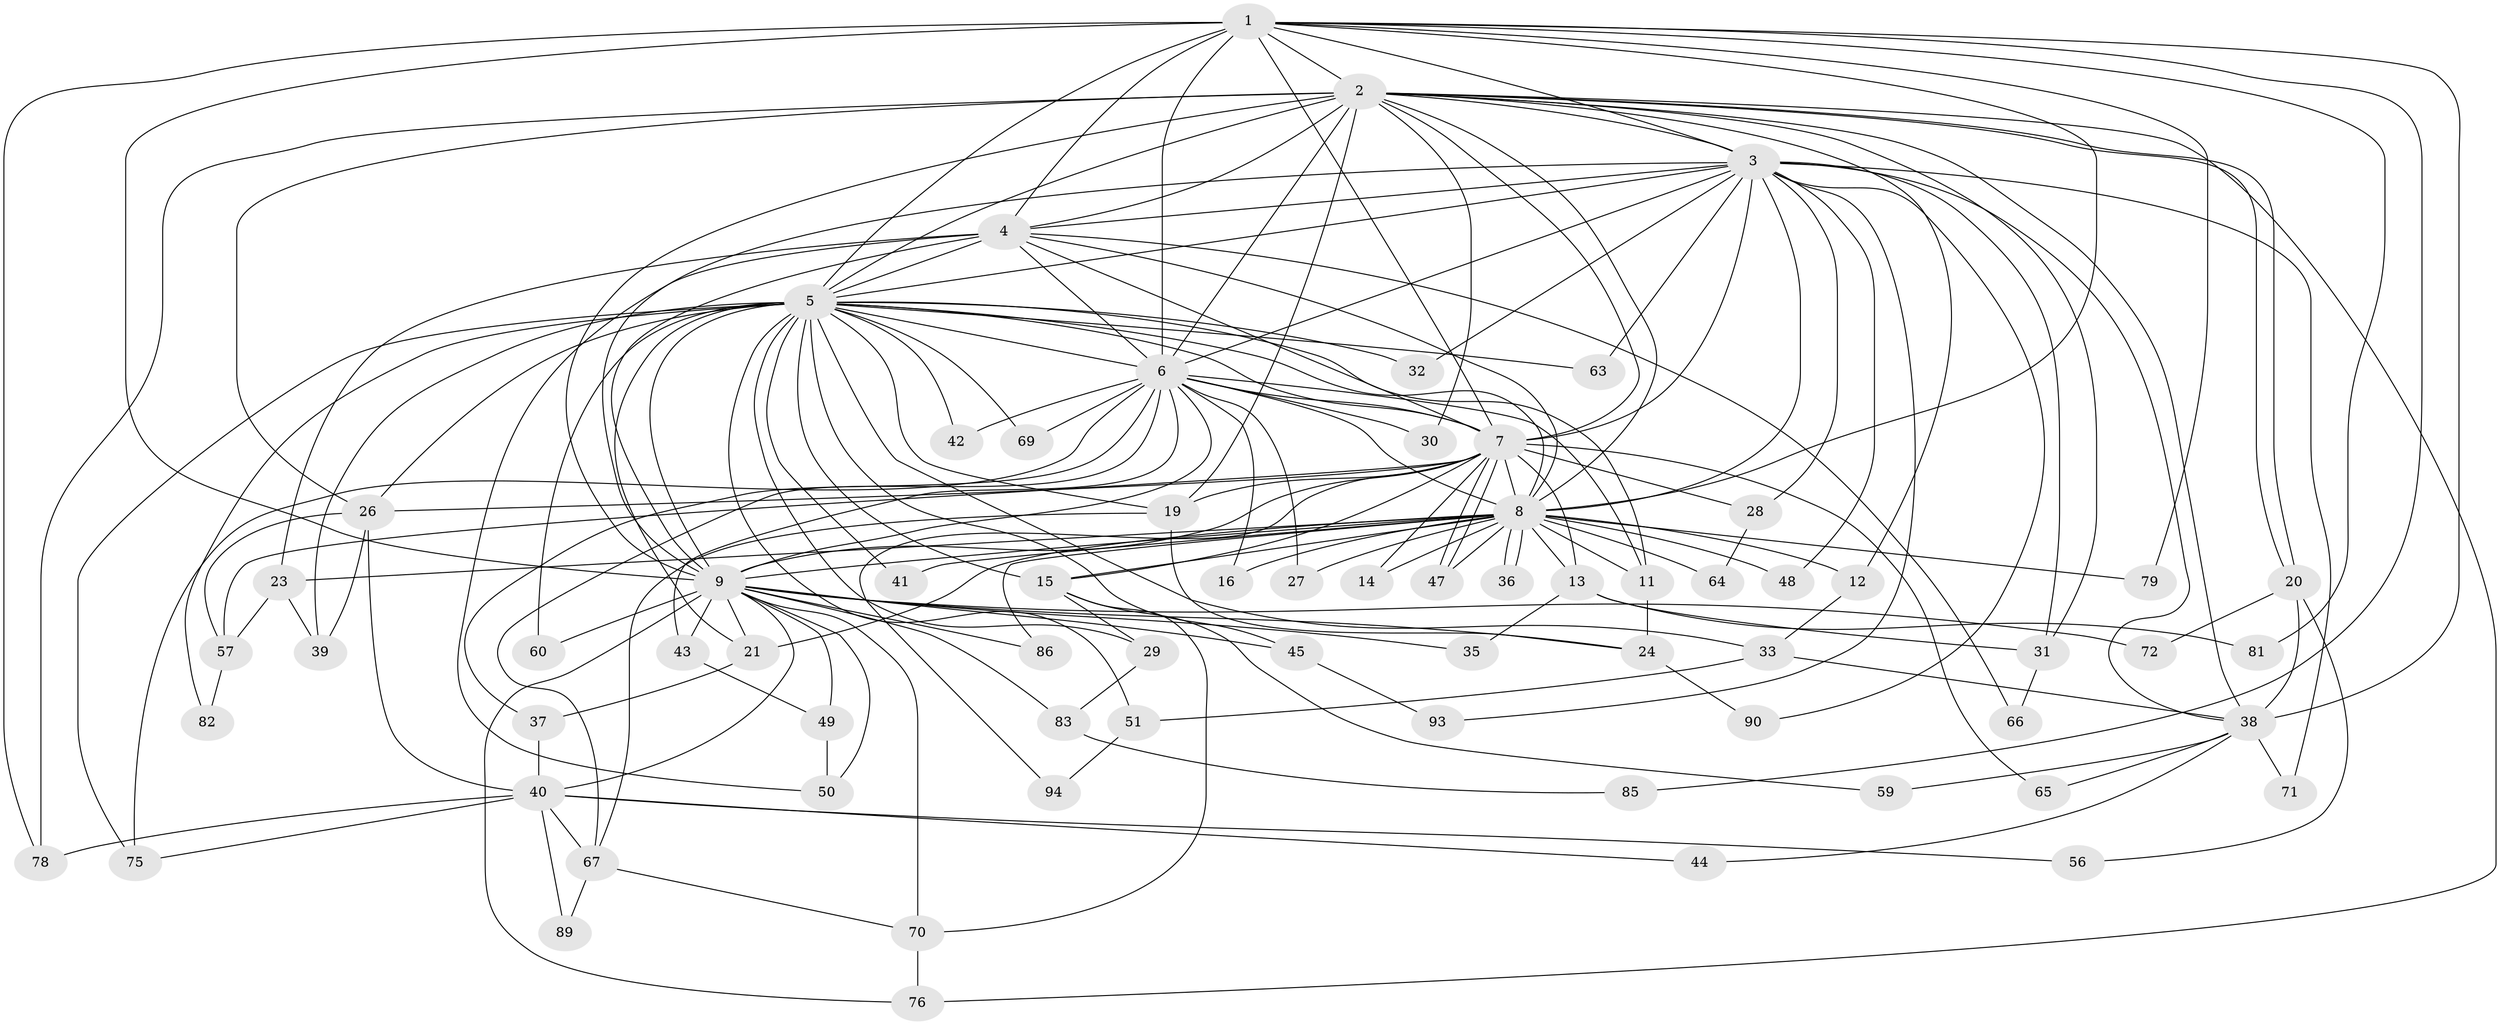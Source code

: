 // original degree distribution, {13: 0.010101010101010102, 21: 0.020202020202020204, 19: 0.010101010101010102, 12: 0.010101010101010102, 23: 0.010101010101010102, 22: 0.010101010101010102, 27: 0.010101010101010102, 25: 0.010101010101010102, 11: 0.010101010101010102, 4: 0.08080808080808081, 3: 0.18181818181818182, 5: 0.050505050505050504, 2: 0.5353535353535354, 6: 0.030303030303030304, 8: 0.010101010101010102, 9: 0.010101010101010102}
// Generated by graph-tools (version 1.1) at 2025/11/02/27/25 16:11:02]
// undirected, 70 vertices, 178 edges
graph export_dot {
graph [start="1"]
  node [color=gray90,style=filled];
  1 [super="+10"];
  2 [super="+52"];
  3 [super="+73"];
  4 [super="+95"];
  5 [super="+17"];
  6 [super="+25"];
  7 [super="+96"];
  8 [super="+61"];
  9 [super="+77"];
  11 [super="+68"];
  12;
  13 [super="+99"];
  14;
  15 [super="+18"];
  16;
  19 [super="+22"];
  20 [super="+62"];
  21 [super="+53"];
  23 [super="+34"];
  24 [super="+97"];
  26 [super="+46"];
  27;
  28;
  29;
  30;
  31;
  32;
  33 [super="+58"];
  35;
  36;
  37;
  38 [super="+55"];
  39 [super="+54"];
  40 [super="+80"];
  41;
  42;
  43;
  44;
  45;
  47 [super="+74"];
  48;
  49;
  50;
  51;
  56;
  57 [super="+91"];
  59;
  60;
  63;
  64;
  65;
  66;
  67 [super="+98"];
  69;
  70 [super="+84"];
  71;
  72;
  75 [super="+87"];
  76 [super="+92"];
  78 [super="+88"];
  79;
  81;
  82;
  83;
  85;
  86;
  89;
  90;
  93;
  94;
  1 -- 2 [weight=2];
  1 -- 3 [weight=2];
  1 -- 4 [weight=2];
  1 -- 5 [weight=2];
  1 -- 6 [weight=3];
  1 -- 7 [weight=2];
  1 -- 8 [weight=2];
  1 -- 9 [weight=2];
  1 -- 38;
  1 -- 81;
  1 -- 85;
  1 -- 78;
  1 -- 79;
  2 -- 3;
  2 -- 4;
  2 -- 5;
  2 -- 6;
  2 -- 7;
  2 -- 8;
  2 -- 9 [weight=2];
  2 -- 12;
  2 -- 19 [weight=2];
  2 -- 20;
  2 -- 20;
  2 -- 26;
  2 -- 30;
  2 -- 31;
  2 -- 38;
  2 -- 76;
  2 -- 78;
  3 -- 4;
  3 -- 5;
  3 -- 6;
  3 -- 7;
  3 -- 8;
  3 -- 9 [weight=2];
  3 -- 28;
  3 -- 31;
  3 -- 32;
  3 -- 48;
  3 -- 63;
  3 -- 71;
  3 -- 90;
  3 -- 93;
  3 -- 38;
  4 -- 5;
  4 -- 6;
  4 -- 7;
  4 -- 8;
  4 -- 9;
  4 -- 23;
  4 -- 66;
  4 -- 50;
  5 -- 6;
  5 -- 7;
  5 -- 8;
  5 -- 9;
  5 -- 15;
  5 -- 32;
  5 -- 33;
  5 -- 39;
  5 -- 41;
  5 -- 42;
  5 -- 51;
  5 -- 60;
  5 -- 69;
  5 -- 75;
  5 -- 82;
  5 -- 29;
  5 -- 21;
  5 -- 45;
  5 -- 63;
  5 -- 19;
  5 -- 11;
  5 -- 26;
  6 -- 7;
  6 -- 8 [weight=2];
  6 -- 9;
  6 -- 11;
  6 -- 16;
  6 -- 27;
  6 -- 30;
  6 -- 37;
  6 -- 42;
  6 -- 43;
  6 -- 67;
  6 -- 69;
  6 -- 75;
  7 -- 8;
  7 -- 9;
  7 -- 13;
  7 -- 14;
  7 -- 15;
  7 -- 19;
  7 -- 26;
  7 -- 28;
  7 -- 47;
  7 -- 47;
  7 -- 57;
  7 -- 65;
  7 -- 94;
  8 -- 9;
  8 -- 11;
  8 -- 12;
  8 -- 13;
  8 -- 14;
  8 -- 16;
  8 -- 23 [weight=2];
  8 -- 27;
  8 -- 36;
  8 -- 36;
  8 -- 41;
  8 -- 48;
  8 -- 79;
  8 -- 86;
  8 -- 64;
  8 -- 21;
  8 -- 15;
  8 -- 47;
  9 -- 21;
  9 -- 24;
  9 -- 35;
  9 -- 40;
  9 -- 43;
  9 -- 45;
  9 -- 49;
  9 -- 50;
  9 -- 60;
  9 -- 72;
  9 -- 76;
  9 -- 83;
  9 -- 86;
  9 -- 70;
  11 -- 24;
  12 -- 33;
  13 -- 35;
  13 -- 81;
  13 -- 31;
  15 -- 29;
  15 -- 59;
  15 -- 70;
  19 -- 67;
  19 -- 24;
  20 -- 56;
  20 -- 72;
  20 -- 38;
  21 -- 37;
  23 -- 39;
  23 -- 57;
  24 -- 90;
  26 -- 40;
  26 -- 39;
  26 -- 57;
  28 -- 64;
  29 -- 83;
  31 -- 66;
  33 -- 51;
  33 -- 38;
  37 -- 40;
  38 -- 44;
  38 -- 59;
  38 -- 65;
  38 -- 71;
  40 -- 44;
  40 -- 56;
  40 -- 89;
  40 -- 67;
  40 -- 75;
  40 -- 78;
  43 -- 49;
  45 -- 93;
  49 -- 50;
  51 -- 94;
  57 -- 82;
  67 -- 70;
  67 -- 89;
  70 -- 76;
  83 -- 85;
}

